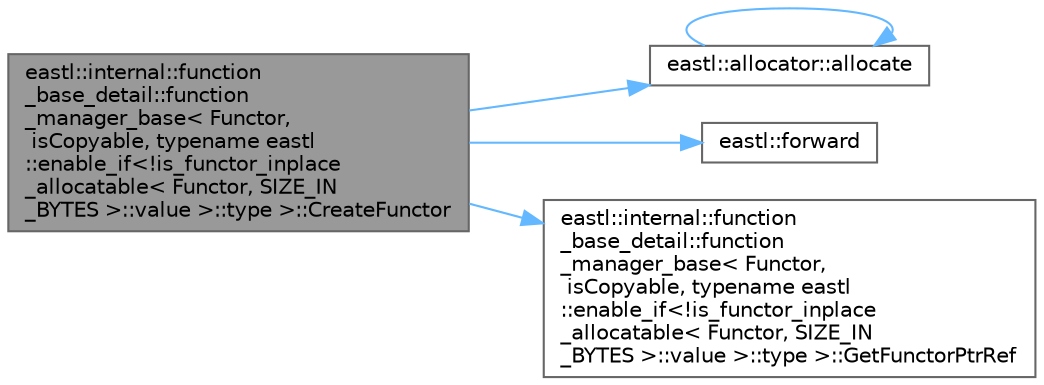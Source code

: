 digraph "eastl::internal::function_base_detail::function_manager_base&lt; Functor, isCopyable, typename eastl::enable_if&lt;!is_functor_inplace_allocatable&lt; Functor, SIZE_IN_BYTES &gt;::value &gt;::type &gt;::CreateFunctor"
{
 // LATEX_PDF_SIZE
  bgcolor="transparent";
  edge [fontname=Helvetica,fontsize=10,labelfontname=Helvetica,labelfontsize=10];
  node [fontname=Helvetica,fontsize=10,shape=box,height=0.2,width=0.4];
  rankdir="LR";
  Node1 [id="Node000001",label="eastl::internal::function\l_base_detail::function\l_manager_base\< Functor,\l isCopyable, typename eastl\l::enable_if\<!is_functor_inplace\l_allocatable\< Functor, SIZE_IN\l_BYTES \>::value \>::type \>::CreateFunctor",height=0.2,width=0.4,color="gray40", fillcolor="grey60", style="filled", fontcolor="black",tooltip=" "];
  Node1 -> Node2 [id="edge5_Node000001_Node000002",color="steelblue1",style="solid",tooltip=" "];
  Node2 [id="Node000002",label="eastl::allocator::allocate",height=0.2,width=0.4,color="grey40", fillcolor="white", style="filled",URL="$classeastl_1_1allocator.html#a032589a9c8dd0d66e62c3b8aa30acbe5",tooltip=" "];
  Node2 -> Node2 [id="edge6_Node000002_Node000002",color="steelblue1",style="solid",tooltip=" "];
  Node1 -> Node3 [id="edge7_Node000001_Node000003",color="steelblue1",style="solid",tooltip=" "];
  Node3 [id="Node000003",label="eastl::forward",height=0.2,width=0.4,color="grey40", fillcolor="white", style="filled",URL="$namespaceeastl.html#a36662e86289d74a927ced4b51496fce5",tooltip=" "];
  Node1 -> Node4 [id="edge8_Node000001_Node000004",color="steelblue1",style="solid",tooltip=" "];
  Node4 [id="Node000004",label="eastl::internal::function\l_base_detail::function\l_manager_base\< Functor,\l isCopyable, typename eastl\l::enable_if\<!is_functor_inplace\l_allocatable\< Functor, SIZE_IN\l_BYTES \>::value \>::type \>::GetFunctorPtrRef",height=0.2,width=0.4,color="grey40", fillcolor="white", style="filled",URL="$classeastl_1_1internal_1_1function__base__detail_1_1function__manager__base_3_01_functor_00_01is4b9474a7b17df48b5454e017165cd399.html#ac65b5ff61625ae0406170c1ddc0cec39",tooltip=" "];
}
